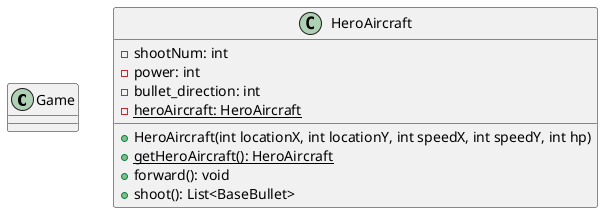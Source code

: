 @startuml
'https://plantuml.com/class-diagram

class Game {

}

class HeroAircraft {
    - shootNum: int
    - power: int
    - bullet_direction: int
    - {static} heroAircraft: HeroAircraft

    + HeroAircraft(int locationX, int locationY, int speedX, int speedY, int hp)
    + {static} getHeroAircraft(): HeroAircraft
    + forward(): void
    + shoot(): List<BaseBullet>
}

@enduml